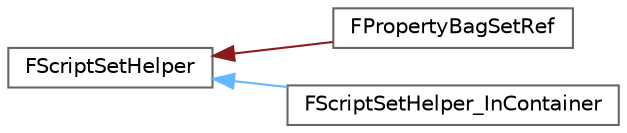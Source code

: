 digraph "Graphical Class Hierarchy"
{
 // INTERACTIVE_SVG=YES
 // LATEX_PDF_SIZE
  bgcolor="transparent";
  edge [fontname=Helvetica,fontsize=10,labelfontname=Helvetica,labelfontsize=10];
  node [fontname=Helvetica,fontsize=10,shape=box,height=0.2,width=0.4];
  rankdir="LR";
  Node0 [id="Node000000",label="FScriptSetHelper",height=0.2,width=0.4,color="grey40", fillcolor="white", style="filled",URL="$df/d52/classFScriptSetHelper.html",tooltip="FScriptSetHelper: Pseudo dynamic Set."];
  Node0 -> Node1 [id="edge4795_Node000000_Node000001",dir="back",color="firebrick4",style="solid",tooltip=" "];
  Node1 [id="Node000001",label="FPropertyBagSetRef",height=0.2,width=0.4,color="grey40", fillcolor="white", style="filled",URL="$d7/d67/classFPropertyBagSetRef.html",tooltip="A reference to a set in FInstancedPropertyBag Contains helper methods to get and set properties."];
  Node0 -> Node2 [id="edge4796_Node000000_Node000002",dir="back",color="steelblue1",style="solid",tooltip=" "];
  Node2 [id="Node000002",label="FScriptSetHelper_InContainer",height=0.2,width=0.4,color="grey40", fillcolor="white", style="filled",URL="$da/d24/classFScriptSetHelper__InContainer.html",tooltip=" "];
}

